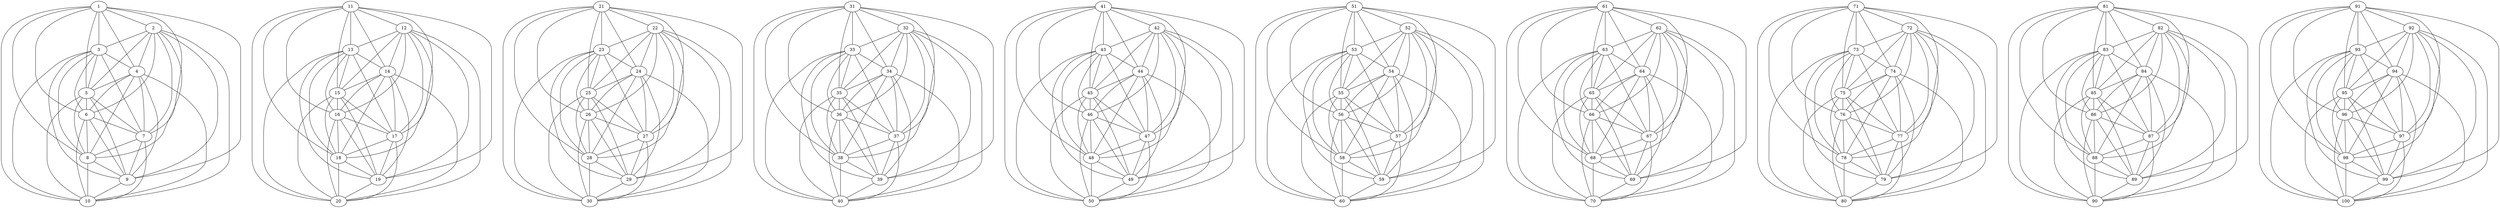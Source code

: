 strict graph {
1 -- 2
1 -- 3
1 -- 4
1 -- 5
1 -- 6
1 -- 7
1 -- 8
1 -- 9
1 -- 10
2 -- 3
2 -- 4
2 -- 5
2 -- 6
2 -- 7
2 -- 8
2 -- 9
2 -- 10
3 -- 4
3 -- 5
3 -- 6
3 -- 7
3 -- 8
3 -- 9
3 -- 10
4 -- 5
4 -- 6
4 -- 7
4 -- 8
4 -- 9
4 -- 10
5 -- 6
5 -- 7
5 -- 8
5 -- 9
5 -- 10
6 -- 7
6 -- 8
6 -- 9
6 -- 10
7 -- 8
7 -- 9
7 -- 10
8 -- 9
8 -- 10
9 -- 10
11 -- 12
11 -- 13
11 -- 14
11 -- 15
11 -- 16
11 -- 17
11 -- 18
11 -- 19
11 -- 20
12 -- 13
12 -- 14
12 -- 15
12 -- 16
12 -- 17
12 -- 18
12 -- 19
12 -- 20
13 -- 14
13 -- 15
13 -- 16
13 -- 17
13 -- 18
13 -- 19
13 -- 20
14 -- 15
14 -- 16
14 -- 17
14 -- 18
14 -- 19
14 -- 20
15 -- 16
15 -- 17
15 -- 18
15 -- 19
15 -- 20
16 -- 17
16 -- 18
16 -- 19
16 -- 20
17 -- 18
17 -- 19
17 -- 20
18 -- 19
18 -- 20
19 -- 20
21 -- 22
21 -- 23
21 -- 24
21 -- 25
21 -- 26
21 -- 27
21 -- 28
21 -- 29
21 -- 30
22 -- 23
22 -- 24
22 -- 25
22 -- 26
22 -- 27
22 -- 28
22 -- 29
22 -- 30
23 -- 24
23 -- 25
23 -- 26
23 -- 27
23 -- 28
23 -- 29
23 -- 30
24 -- 25
24 -- 26
24 -- 27
24 -- 28
24 -- 29
24 -- 30
25 -- 26
25 -- 27
25 -- 28
25 -- 29
25 -- 30
26 -- 27
26 -- 28
26 -- 29
26 -- 30
27 -- 28
27 -- 29
27 -- 30
28 -- 29
28 -- 30
29 -- 30
31 -- 32
31 -- 33
31 -- 34
31 -- 35
31 -- 36
31 -- 37
31 -- 38
31 -- 39
31 -- 40
32 -- 33
32 -- 34
32 -- 35
32 -- 36
32 -- 37
32 -- 38
32 -- 39
32 -- 40
33 -- 34
33 -- 35
33 -- 36
33 -- 37
33 -- 38
33 -- 39
33 -- 40
34 -- 35
34 -- 36
34 -- 37
34 -- 38
34 -- 39
34 -- 40
35 -- 36
35 -- 37
35 -- 38
35 -- 39
35 -- 40
36 -- 37
36 -- 38
36 -- 39
36 -- 40
37 -- 38
37 -- 39
37 -- 40
38 -- 39
38 -- 40
39 -- 40
41 -- 42
41 -- 43
41 -- 44
41 -- 45
41 -- 46
41 -- 47
41 -- 48
41 -- 49
41 -- 50
42 -- 43
42 -- 44
42 -- 45
42 -- 46
42 -- 47
42 -- 48
42 -- 49
42 -- 50
43 -- 44
43 -- 45
43 -- 46
43 -- 47
43 -- 48
43 -- 49
43 -- 50
44 -- 45
44 -- 46
44 -- 47
44 -- 48
44 -- 49
44 -- 50
45 -- 46
45 -- 47
45 -- 48
45 -- 49
45 -- 50
46 -- 47
46 -- 48
46 -- 49
46 -- 50
47 -- 48
47 -- 49
47 -- 50
48 -- 49
48 -- 50
49 -- 50
51 -- 52
51 -- 53
51 -- 54
51 -- 55
51 -- 56
51 -- 57
51 -- 58
51 -- 59
51 -- 60
52 -- 53
52 -- 54
52 -- 55
52 -- 56
52 -- 57
52 -- 58
52 -- 59
52 -- 60
53 -- 54
53 -- 55
53 -- 56
53 -- 57
53 -- 58
53 -- 59
53 -- 60
54 -- 55
54 -- 56
54 -- 57
54 -- 58
54 -- 59
54 -- 60
55 -- 56
55 -- 57
55 -- 58
55 -- 59
55 -- 60
56 -- 57
56 -- 58
56 -- 59
56 -- 60
57 -- 58
57 -- 59
57 -- 60
58 -- 59
58 -- 60
59 -- 60
61 -- 62
61 -- 63
61 -- 64
61 -- 65
61 -- 66
61 -- 67
61 -- 68
61 -- 69
61 -- 70
62 -- 63
62 -- 64
62 -- 65
62 -- 66
62 -- 67
62 -- 68
62 -- 69
62 -- 70
63 -- 64
63 -- 65
63 -- 66
63 -- 67
63 -- 68
63 -- 69
63 -- 70
64 -- 65
64 -- 66
64 -- 67
64 -- 68
64 -- 69
64 -- 70
65 -- 66
65 -- 67
65 -- 68
65 -- 69
65 -- 70
66 -- 67
66 -- 68
66 -- 69
66 -- 70
67 -- 68
67 -- 69
67 -- 70
68 -- 69
68 -- 70
69 -- 70
71 -- 72
71 -- 73
71 -- 74
71 -- 75
71 -- 76
71 -- 77
71 -- 78
71 -- 79
71 -- 80
72 -- 73
72 -- 74
72 -- 75
72 -- 76
72 -- 77
72 -- 78
72 -- 79
72 -- 80
73 -- 74
73 -- 75
73 -- 76
73 -- 77
73 -- 78
73 -- 79
73 -- 80
74 -- 75
74 -- 76
74 -- 77
74 -- 78
74 -- 79
74 -- 80
75 -- 76
75 -- 77
75 -- 78
75 -- 79
75 -- 80
76 -- 77
76 -- 78
76 -- 79
76 -- 80
77 -- 78
77 -- 79
77 -- 80
78 -- 79
78 -- 80
79 -- 80
81 -- 82
81 -- 83
81 -- 84
81 -- 85
81 -- 86
81 -- 87
81 -- 88
81 -- 89
81 -- 90
82 -- 83
82 -- 84
82 -- 85
82 -- 86
82 -- 87
82 -- 88
82 -- 89
82 -- 90
83 -- 84
83 -- 85
83 -- 86
83 -- 87
83 -- 88
83 -- 89
83 -- 90
84 -- 85
84 -- 86
84 -- 87
84 -- 88
84 -- 89
84 -- 90
85 -- 86
85 -- 87
85 -- 88
85 -- 89
85 -- 90
86 -- 87
86 -- 88
86 -- 89
86 -- 90
87 -- 88
87 -- 89
87 -- 90
88 -- 89
88 -- 90
89 -- 90
91 -- 92
91 -- 93
91 -- 94
91 -- 95
91 -- 96
91 -- 97
91 -- 98
91 -- 99
91 -- 100
92 -- 93
92 -- 94
92 -- 95
92 -- 96
92 -- 97
92 -- 98
92 -- 99
92 -- 100
93 -- 94
93 -- 95
93 -- 96
93 -- 97
93 -- 98
93 -- 99
93 -- 100
94 -- 95
94 -- 96
94 -- 97
94 -- 98
94 -- 99
94 -- 100
95 -- 96
95 -- 97
95 -- 98
95 -- 99
95 -- 100
96 -- 97
96 -- 98
96 -- 99
96 -- 100
97 -- 98
97 -- 99
97 -- 100
98 -- 99
98 -- 100
99 -- 100
}
